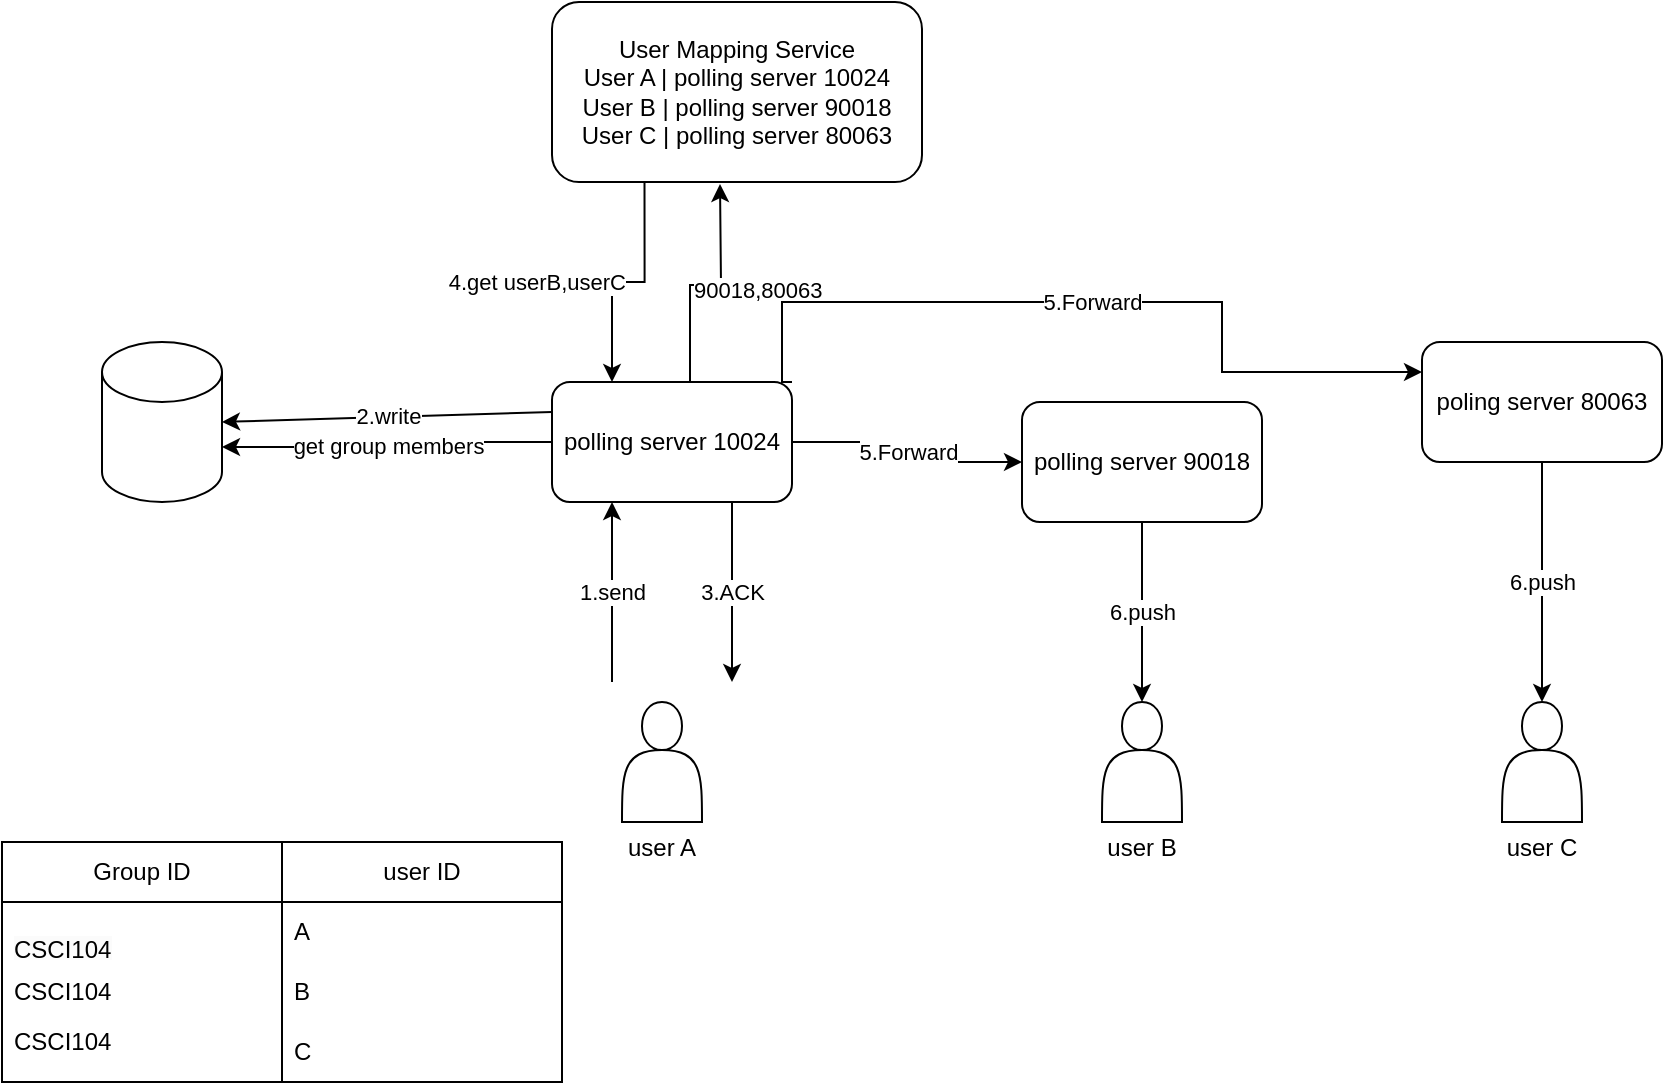 <mxfile version="24.8.6">
  <diagram name="Page-1" id="JSNyJHVLyB_HizDcm5V6">
    <mxGraphModel dx="1050" dy="596" grid="1" gridSize="10" guides="1" tooltips="1" connect="1" arrows="1" fold="1" page="1" pageScale="1" pageWidth="850" pageHeight="1100" math="0" shadow="0">
      <root>
        <mxCell id="0" />
        <mxCell id="1" parent="0" />
        <mxCell id="_LfZSI_112ESRH-ljRPX-5" value="4.get userB,userC" style="edgeStyle=orthogonalEdgeStyle;rounded=0;orthogonalLoop=1;jettySize=auto;html=1;entryX=0.25;entryY=0;entryDx=0;entryDy=0;exitX=0.25;exitY=1;exitDx=0;exitDy=0;align=right;" edge="1" parent="1" source="_LfZSI_112ESRH-ljRPX-1" target="_LfZSI_112ESRH-ljRPX-2">
          <mxGeometry relative="1" as="geometry" />
        </mxCell>
        <mxCell id="_LfZSI_112ESRH-ljRPX-1" value="User Mapping Service&lt;div&gt;User A | polling server 10024&lt;/div&gt;&lt;div&gt;User B | polling server 90018&lt;/div&gt;&lt;div&gt;User C | polling server 80063&lt;/div&gt;" style="rounded=1;whiteSpace=wrap;html=1;" vertex="1" parent="1">
          <mxGeometry x="305" y="90" width="185" height="90" as="geometry" />
        </mxCell>
        <mxCell id="_LfZSI_112ESRH-ljRPX-6" value="90018,80063" style="edgeStyle=orthogonalEdgeStyle;rounded=0;orthogonalLoop=1;jettySize=auto;html=1;exitX=0.75;exitY=0;exitDx=0;exitDy=0;align=left;" edge="1" parent="1">
          <mxGeometry relative="1" as="geometry">
            <mxPoint x="394" y="281" as="sourcePoint" />
            <mxPoint x="389" y="181" as="targetPoint" />
          </mxGeometry>
        </mxCell>
        <mxCell id="_LfZSI_112ESRH-ljRPX-7" value="5.Forward" style="edgeStyle=orthogonalEdgeStyle;rounded=0;orthogonalLoop=1;jettySize=auto;html=1;entryX=0;entryY=0.25;entryDx=0;entryDy=0;exitX=1;exitY=0;exitDx=0;exitDy=0;" edge="1" parent="1" source="_LfZSI_112ESRH-ljRPX-2" target="_LfZSI_112ESRH-ljRPX-4">
          <mxGeometry relative="1" as="geometry">
            <Array as="points">
              <mxPoint x="420" y="280" />
              <mxPoint x="420" y="240" />
              <mxPoint x="640" y="240" />
            </Array>
          </mxGeometry>
        </mxCell>
        <mxCell id="_LfZSI_112ESRH-ljRPX-17" value="5.Forward" style="edgeStyle=orthogonalEdgeStyle;rounded=0;orthogonalLoop=1;jettySize=auto;html=1;" edge="1" parent="1" source="_LfZSI_112ESRH-ljRPX-2" target="_LfZSI_112ESRH-ljRPX-3">
          <mxGeometry relative="1" as="geometry" />
        </mxCell>
        <mxCell id="_LfZSI_112ESRH-ljRPX-2" value="polling server 10024" style="rounded=1;whiteSpace=wrap;html=1;" vertex="1" parent="1">
          <mxGeometry x="305" y="280" width="120" height="60" as="geometry" />
        </mxCell>
        <mxCell id="_LfZSI_112ESRH-ljRPX-19" value="6.push" style="edgeStyle=orthogonalEdgeStyle;rounded=0;orthogonalLoop=1;jettySize=auto;html=1;" edge="1" parent="1" source="_LfZSI_112ESRH-ljRPX-3" target="_LfZSI_112ESRH-ljRPX-18">
          <mxGeometry relative="1" as="geometry" />
        </mxCell>
        <mxCell id="_LfZSI_112ESRH-ljRPX-3" value="polling server 90018" style="rounded=1;whiteSpace=wrap;html=1;" vertex="1" parent="1">
          <mxGeometry x="540" y="290" width="120" height="60" as="geometry" />
        </mxCell>
        <mxCell id="_LfZSI_112ESRH-ljRPX-22" value="6.push" style="edgeStyle=orthogonalEdgeStyle;rounded=0;orthogonalLoop=1;jettySize=auto;html=1;exitX=0.5;exitY=1;exitDx=0;exitDy=0;entryX=0.5;entryY=0;entryDx=0;entryDy=0;" edge="1" parent="1" source="_LfZSI_112ESRH-ljRPX-4" target="_LfZSI_112ESRH-ljRPX-20">
          <mxGeometry relative="1" as="geometry" />
        </mxCell>
        <mxCell id="_LfZSI_112ESRH-ljRPX-4" value="poling server 80063" style="rounded=1;whiteSpace=wrap;html=1;" vertex="1" parent="1">
          <mxGeometry x="740" y="260" width="120" height="60" as="geometry" />
        </mxCell>
        <mxCell id="_LfZSI_112ESRH-ljRPX-8" value="" style="shape=cylinder3;whiteSpace=wrap;html=1;boundedLbl=1;backgroundOutline=1;size=15;" vertex="1" parent="1">
          <mxGeometry x="80" y="260" width="60" height="80" as="geometry" />
        </mxCell>
        <mxCell id="_LfZSI_112ESRH-ljRPX-9" value="get group members" style="edgeStyle=orthogonalEdgeStyle;rounded=0;orthogonalLoop=1;jettySize=auto;html=1;entryX=1;entryY=0;entryDx=0;entryDy=52.5;entryPerimeter=0;exitX=0;exitY=0.5;exitDx=0;exitDy=0;" edge="1" parent="1" source="_LfZSI_112ESRH-ljRPX-2" target="_LfZSI_112ESRH-ljRPX-8">
          <mxGeometry relative="1" as="geometry">
            <mxPoint x="300" y="290" as="sourcePoint" />
          </mxGeometry>
        </mxCell>
        <mxCell id="_LfZSI_112ESRH-ljRPX-11" value="2.write" style="endArrow=classic;html=1;rounded=0;exitX=0;exitY=0.25;exitDx=0;exitDy=0;entryX=1;entryY=0.5;entryDx=0;entryDy=0;entryPerimeter=0;" edge="1" parent="1" source="_LfZSI_112ESRH-ljRPX-2" target="_LfZSI_112ESRH-ljRPX-8">
          <mxGeometry width="50" height="50" relative="1" as="geometry">
            <mxPoint x="440" y="330" as="sourcePoint" />
            <mxPoint x="490" y="280" as="targetPoint" />
          </mxGeometry>
        </mxCell>
        <mxCell id="_LfZSI_112ESRH-ljRPX-12" value="3.ACK" style="endArrow=classic;html=1;rounded=0;exitX=0.75;exitY=1;exitDx=0;exitDy=0;" edge="1" parent="1" source="_LfZSI_112ESRH-ljRPX-2">
          <mxGeometry width="50" height="50" relative="1" as="geometry">
            <mxPoint x="440" y="330" as="sourcePoint" />
            <mxPoint x="395" y="430" as="targetPoint" />
          </mxGeometry>
        </mxCell>
        <mxCell id="_LfZSI_112ESRH-ljRPX-13" value="1.send" style="endArrow=classic;html=1;rounded=0;entryX=0.25;entryY=1;entryDx=0;entryDy=0;" edge="1" parent="1" target="_LfZSI_112ESRH-ljRPX-2">
          <mxGeometry width="50" height="50" relative="1" as="geometry">
            <mxPoint x="335" y="430" as="sourcePoint" />
            <mxPoint x="490" y="280" as="targetPoint" />
          </mxGeometry>
        </mxCell>
        <mxCell id="_LfZSI_112ESRH-ljRPX-15" value="&lt;div&gt;&lt;br&gt;&lt;/div&gt;&lt;div&gt;&lt;br&gt;&lt;/div&gt;&lt;div&gt;&lt;br&gt;&lt;/div&gt;&lt;div&gt;&lt;br&gt;&lt;/div&gt;&lt;div&gt;&lt;br&gt;&lt;/div&gt;&lt;div&gt;&lt;br&gt;&lt;/div&gt;user A" style="shape=actor;whiteSpace=wrap;html=1;" vertex="1" parent="1">
          <mxGeometry x="340" y="440" width="40" height="60" as="geometry" />
        </mxCell>
        <mxCell id="_LfZSI_112ESRH-ljRPX-18" value="&lt;div&gt;&lt;br&gt;&lt;/div&gt;&lt;div&gt;&lt;br&gt;&lt;/div&gt;&lt;div&gt;&lt;br&gt;&lt;/div&gt;&lt;div&gt;&lt;br&gt;&lt;/div&gt;&lt;div&gt;&lt;br&gt;&lt;/div&gt;&lt;div&gt;&lt;br&gt;&lt;/div&gt;user B" style="shape=actor;whiteSpace=wrap;html=1;" vertex="1" parent="1">
          <mxGeometry x="580" y="440" width="40" height="60" as="geometry" />
        </mxCell>
        <mxCell id="_LfZSI_112ESRH-ljRPX-20" value="&lt;div&gt;&lt;br&gt;&lt;/div&gt;&lt;div&gt;&lt;br&gt;&lt;/div&gt;&lt;div&gt;&lt;br&gt;&lt;/div&gt;&lt;div&gt;&lt;br&gt;&lt;/div&gt;&lt;div&gt;&lt;br&gt;&lt;/div&gt;&lt;div&gt;&lt;br&gt;&lt;/div&gt;user C" style="shape=actor;whiteSpace=wrap;html=1;" vertex="1" parent="1">
          <mxGeometry x="780" y="440" width="40" height="60" as="geometry" />
        </mxCell>
        <mxCell id="_LfZSI_112ESRH-ljRPX-64" value="Group ID" style="swimlane;fontStyle=0;childLayout=stackLayout;horizontal=1;startSize=30;horizontalStack=0;resizeParent=1;resizeParentMax=0;resizeLast=0;collapsible=1;marginBottom=0;whiteSpace=wrap;html=1;" vertex="1" parent="1">
          <mxGeometry x="30" y="510" width="140" height="120" as="geometry" />
        </mxCell>
        <mxCell id="_LfZSI_112ESRH-ljRPX-66" value="&#xa;&lt;span style=&quot;color: rgb(0, 0, 0); font-family: Helvetica; font-size: 12px; font-style: normal; font-variant-ligatures: normal; font-variant-caps: normal; font-weight: 400; letter-spacing: normal; orphans: 2; text-align: left; text-indent: 0px; text-transform: none; widows: 2; word-spacing: 0px; -webkit-text-stroke-width: 0px; white-space: normal; background-color: rgb(251, 251, 251); text-decoration-thickness: initial; text-decoration-style: initial; text-decoration-color: initial; display: inline !important; float: none;&quot;&gt;CSCI104&lt;/span&gt;&#xa;&#xa;" style="text;strokeColor=none;fillColor=none;align=left;verticalAlign=middle;spacingLeft=4;spacingRight=4;overflow=hidden;points=[[0,0.5],[1,0.5]];portConstraint=eastwest;rotatable=0;whiteSpace=wrap;html=1;" vertex="1" parent="_LfZSI_112ESRH-ljRPX-64">
          <mxGeometry y="30" width="140" height="30" as="geometry" />
        </mxCell>
        <mxCell id="_LfZSI_112ESRH-ljRPX-65" value="CSCI104" style="text;strokeColor=none;fillColor=none;align=left;verticalAlign=middle;spacingLeft=4;spacingRight=4;overflow=hidden;points=[[0,0.5],[1,0.5]];portConstraint=eastwest;rotatable=0;whiteSpace=wrap;html=1;" vertex="1" parent="_LfZSI_112ESRH-ljRPX-64">
          <mxGeometry y="60" width="140" height="30" as="geometry" />
        </mxCell>
        <mxCell id="_LfZSI_112ESRH-ljRPX-67" value="CSCI10&lt;span style=&quot;background-color: initial;&quot;&gt;4&lt;/span&gt;&lt;div&gt;&lt;span style=&quot;background-color: initial;&quot;&gt;&lt;br&gt;&lt;/span&gt;&lt;/div&gt;" style="text;strokeColor=none;fillColor=none;align=left;verticalAlign=middle;spacingLeft=4;spacingRight=4;overflow=hidden;points=[[0,0.5],[1,0.5]];portConstraint=eastwest;rotatable=0;whiteSpace=wrap;html=1;" vertex="1" parent="_LfZSI_112ESRH-ljRPX-64">
          <mxGeometry y="90" width="140" height="30" as="geometry" />
        </mxCell>
        <mxCell id="_LfZSI_112ESRH-ljRPX-68" value="user ID" style="swimlane;fontStyle=0;childLayout=stackLayout;horizontal=1;startSize=30;horizontalStack=0;resizeParent=1;resizeParentMax=0;resizeLast=0;collapsible=1;marginBottom=0;whiteSpace=wrap;html=1;" vertex="1" parent="1">
          <mxGeometry x="170" y="510" width="140" height="120" as="geometry" />
        </mxCell>
        <mxCell id="_LfZSI_112ESRH-ljRPX-69" value="A" style="text;strokeColor=none;fillColor=none;align=left;verticalAlign=middle;spacingLeft=4;spacingRight=4;overflow=hidden;points=[[0,0.5],[1,0.5]];portConstraint=eastwest;rotatable=0;whiteSpace=wrap;html=1;" vertex="1" parent="_LfZSI_112ESRH-ljRPX-68">
          <mxGeometry y="30" width="140" height="30" as="geometry" />
        </mxCell>
        <mxCell id="_LfZSI_112ESRH-ljRPX-70" value="B" style="text;strokeColor=none;fillColor=none;align=left;verticalAlign=middle;spacingLeft=4;spacingRight=4;overflow=hidden;points=[[0,0.5],[1,0.5]];portConstraint=eastwest;rotatable=0;whiteSpace=wrap;html=1;" vertex="1" parent="_LfZSI_112ESRH-ljRPX-68">
          <mxGeometry y="60" width="140" height="30" as="geometry" />
        </mxCell>
        <mxCell id="_LfZSI_112ESRH-ljRPX-71" value="C" style="text;strokeColor=none;fillColor=none;align=left;verticalAlign=middle;spacingLeft=4;spacingRight=4;overflow=hidden;points=[[0,0.5],[1,0.5]];portConstraint=eastwest;rotatable=0;whiteSpace=wrap;html=1;" vertex="1" parent="_LfZSI_112ESRH-ljRPX-68">
          <mxGeometry y="90" width="140" height="30" as="geometry" />
        </mxCell>
      </root>
    </mxGraphModel>
  </diagram>
</mxfile>
